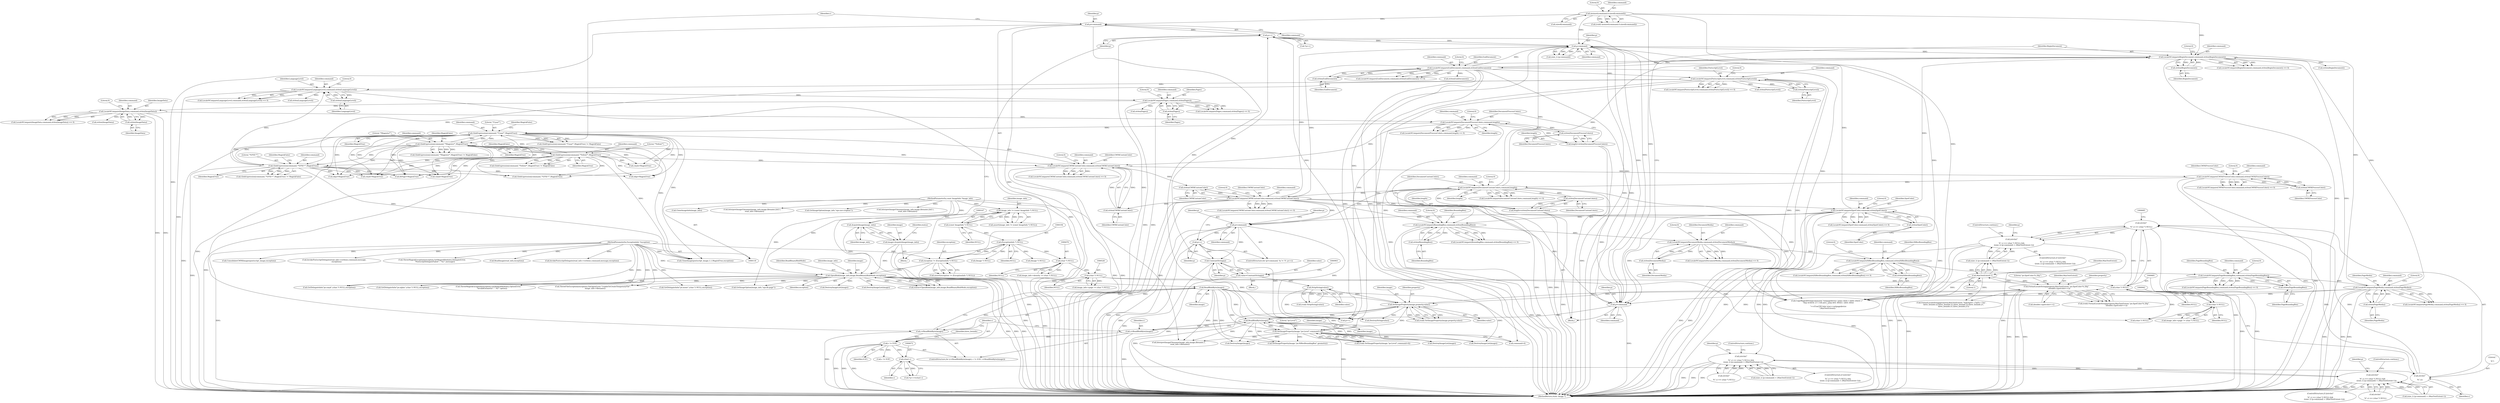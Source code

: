 digraph "0_ImageMagick6_7d11230060fa9c8f67e53c85224daf6648805c7b@API" {
"1000676" [label="(Call,strchr(\"\n\r%\",c) == (char *) NULL)"];
"1000677" [label="(Call,strchr(\"\n\r%\",c))"];
"1000671" [label="(Call,(char) c)"];
"1000659" [label="(Call,c != EOF)"];
"1000655" [label="(Call,c=ReadBlobByte(image))"];
"1000657" [label="(Call,ReadBlobByte(image))"];
"1000208" [label="(Call,OpenBlob(image_info,image,ReadBinaryBlobMode,exception))"];
"1000204" [label="(Call,AcquireImage(image_info))"];
"1000164" [label="(Call,image_info != (const ImageInfo *) NULL)"];
"1000119" [label="(MethodParameterIn,const ImageInfo *image_info)"];
"1000166" [label="(Call,(const ImageInfo *) NULL)"];
"1000202" [label="(Call,image=AcquireImage(image_info))"];
"1000191" [label="(Call,exception != (ExceptionInfo *) NULL)"];
"1000120" [label="(MethodParameterIn,ExceptionInfo *exception)"];
"1000193" [label="(Call,(ExceptionInfo *) NULL)"];
"1000662" [label="(Call,c=ReadBlobByte(image))"];
"1000664" [label="(Call,ReadBlobByte(image))"];
"1000738" [label="(Call,SetImageProperty(image,\"ps:Level\",command+4))"];
"1000729" [label="(Call,LocaleNCompare(PostscriptLevel,command,strlen(PostscriptLevel)))"];
"1000732" [label="(Call,strlen(PostscriptLevel))"];
"1000713" [label="(Call,LocaleNCompare(EndDocument,command,strlen(EndDocument)))"];
"1000716" [label="(Call,strlen(EndDocument))"];
"1000702" [label="(Call,LocaleNCompare(BeginDocument,command,strlen(BeginDocument)))"];
"1000705" [label="(Call,strlen(BeginDocument))"];
"1001001" [label="(Call,LocaleNCompare(PageMedia,command,strlen(PageMedia)))"];
"1001004" [label="(Call,strlen(PageMedia))"];
"1000989" [label="(Call,LocaleNCompare(PageBoundingBox,command,strlen(PageBoundingBox)))"];
"1000992" [label="(Call,strlen(PageBoundingBox))"];
"1000977" [label="(Call,LocaleNCompare(HiResBoundingBox,command,strlen(HiResBoundingBox)))"];
"1000980" [label="(Call,strlen(HiResBoundingBox))"];
"1000965" [label="(Call,LocaleNCompare(DocumentMedia,command,strlen(DocumentMedia)))"];
"1000968" [label="(Call,strlen(DocumentMedia))"];
"1000953" [label="(Call,LocaleNCompare(BoundingBox,command,strlen(BoundingBox)))"];
"1000956" [label="(Call,strlen(BoundingBox))"];
"1000850" [label="(Call,LocaleNCompare(CMYKCustomColor,command,strlen(CMYKCustomColor)))"];
"1000853" [label="(Call,strlen(CMYKCustomColor))"];
"1000816" [label="(Call,LocaleNCompare(CMYKCustomColor,command,strlen(CMYKCustomColor)))"];
"1000819" [label="(Call,strlen(CMYKCustomColor))"];
"1000806" [label="(Call,GlobExpression(command,\"*Yellow*\",MagickTrue))"];
"1000800" [label="(Call,GlobExpression(command,\"*Magenta*\",MagickTrue))"];
"1000793" [label="(Call,GlobExpression(command,\"*Cyan*\",MagickTrue))"];
"1000784" [label="(Call,LocaleNCompare(DocumentProcessColors,command,length))"];
"1000780" [label="(Call,strlen(DocumentProcessColors))"];
"1000772" [label="(Call,LocaleNCompare(ImageData,command,strlen(ImageData)))"];
"1000775" [label="(Call,strlen(ImageData))"];
"1000764" [label="(Call,LocaleNCompare(Pages,command,strlen(Pages)))"];
"1000767" [label="(Call,strlen(Pages))"];
"1000756" [label="(Call,LocaleNCompare(LanguageLevel,command,strlen(LanguageLevel)))"];
"1000759" [label="(Call,strlen(LanguageLevel))"];
"1000746" [label="(Call,GlobExpression(command,\"*EPSF-*\",MagickTrue))"];
"1000778" [label="(Call,length=strlen(DocumentProcessColors))"];
"1000843" [label="(Call,LocaleNCompare(DocumentCustomColors,command,length))"];
"1000838" [label="(Call,strlen(DocumentCustomColors))"];
"1000827" [label="(Call,LocaleNCompare(CMYKProcessColor,command,strlen(CMYKProcessColor)))"];
"1000830" [label="(Call,strlen(CMYKProcessColor))"];
"1000836" [label="(Call,length=strlen(DocumentCustomColors))"];
"1000857" [label="(Call,LocaleNCompare(SpotColor,command,strlen(SpotColor)))"];
"1000860" [label="(Call,strlen(SpotColor))"];
"1000686" [label="(Call,p-command)"];
"1000669" [label="(Call,p++)"];
"1000651" [label="(Call,p=command)"];
"1000604" [label="(Call,memset(command,0,sizeof(command)))"];
"1000697" [label="(Call,p=command)"];
"1000900" [label="(Call,ConstantString(p))"];
"1000885" [label="(Call,p++)"];
"1000878" [label="(Call,p=command)"];
"1000927" [label="(Call,SetImageProperty(image,property,value))"];
"1000869" [label="(Call,FormatLocaleString(property,MaxTextExtent,\"ps:SpotColor-%.20g\",\n          (double) (spotcolor++)))"];
"1000689" [label="(Call,MaxTextExtent-1)"];
"1000918" [label="(Call,StripString(value))"];
"1000898" [label="(Call,value=ConstantString(p))"];
"1000680" [label="(Call,(char *) NULL)"];
"1000941" [label="(Call,(char *) NULL)"];
"1000525" [label="(Call,(char *) NULL)"];
"1000475" [label="(Call,(char *) NULL)"];
"1000675" [label="(Call,(strchr(\"\n\r%\",c) == (char *) NULL) &&\n        ((size_t) (p-command) < (MaxTextExtent-1)))"];
"1001899" [label="(Call,(strchr(\"\n\r%\",c) == (char *) NULL) &&\n        ((size_t) (p-command) < (MaxTextExtent-1)))"];
"1002212" [label="(Call,(strchr(\"\n\r%\",c) == (char *) NULL) &&\n              ((size_t) (p-command) < (MaxTextExtent-1)))"];
"1000976" [label="(Call,LocaleNCompare(HiResBoundingBox,command,strlen(HiResBoundingBox)) == 0)"];
"1000692" [label="(ControlStructure,continue;)"];
"1000761" [label="(Literal,0)"];
"1000741" [label="(Call,command+4)"];
"1000662" [label="(Call,c=ReadBlobByte(image))"];
"1000992" [label="(Call,strlen(PageBoundingBox))"];
"1000994" [label="(Literal,0)"];
"1001929" [label="(Call,strlen(BeginDocument))"];
"1001185" [label="(Call,GetImageOption(image_info,\"eps:fit-page\"))"];
"1001956" [label="(Call,strlen(PostscriptLevel))"];
"1001004" [label="(Call,strlen(PageMedia))"];
"1000953" [label="(Call,LocaleNCompare(BoundingBox,command,strlen(BoundingBox)))"];
"1000191" [label="(Call,exception != (ExceptionInfo *) NULL)"];
"1000763" [label="(Call,LocaleNCompare(Pages,command,strlen(Pages)) == 0)"];
"1000688" [label="(Identifier,command)"];
"1000689" [label="(Call,MaxTextExtent-1)"];
"1000801" [label="(Identifier,command)"];
"1000850" [label="(Call,LocaleNCompare(CMYKCustomColor,command,strlen(CMYKCustomColor)))"];
"1000969" [label="(Identifier,DocumentMedia)"];
"1000815" [label="(Call,LocaleNCompare(CMYKCustomColor,command,strlen(CMYKCustomColor)) == 0)"];
"1000777" [label="(Literal,0)"];
"1000964" [label="(Call,LocaleNCompare(DocumentMedia,command,strlen(DocumentMedia)) == 0)"];
"1000811" [label="(Call,cmyk=MagickTrue)"];
"1001330" [label="(Call,DestroyImageList(image))"];
"1000757" [label="(Identifier,LanguageLevel)"];
"1000604" [label="(Call,memset(command,0,sizeof(command)))"];
"1000703" [label="(Identifier,BeginDocument)"];
"1000206" [label="(Call,status=OpenBlob(image_info,image,ReadBinaryBlobMode,exception))"];
"1000839" [label="(Identifier,DocumentCustomColors)"];
"1000870" [label="(Identifier,property)"];
"1001893" [label="(Call,p++)"];
"1002409" [label="(MethodReturn,static Image *)"];
"1000717" [label="(Identifier,EndDocument)"];
"1000775" [label="(Call,strlen(ImageData))"];
"1000956" [label="(Call,strlen(BoundingBox))"];
"1000977" [label="(Call,LocaleNCompare(HiResBoundingBox,command,strlen(HiResBoundingBox)))"];
"1001659" [label="(Call,InterpretImageFilename(image_info,image,filename,1,\n    read_info->filename))"];
"1000843" [label="(Call,LocaleNCompare(DocumentCustomColors,command,length))"];
"1000202" [label="(Call,image=AcquireImage(image_info))"];
"1000954" [label="(Identifier,BoundingBox)"];
"1000728" [label="(Call,LocaleNCompare(PostscriptLevel,command,strlen(PostscriptLevel)) == 0)"];
"1000990" [label="(Identifier,PageBoundingBox)"];
"1000955" [label="(Identifier,command)"];
"1000209" [label="(Identifier,image_info)"];
"1000764" [label="(Call,LocaleNCompare(Pages,command,strlen(Pages)))"];
"1000769" [label="(Literal,0)"];
"1000847" [label="(Literal,0)"];
"1000774" [label="(Identifier,command)"];
"1002291" [label="(Call,CloneImage(postscript_image,1,1,MagickTrue,exception))"];
"1001999" [label="(Call,strlen(ImageData))"];
"1000836" [label="(Call,length=strlen(DocumentCustomColors))"];
"1000716" [label="(Call,strlen(EndDocument))"];
"1000691" [label="(Literal,1)"];
"1001005" [label="(Identifier,PageMedia)"];
"1000192" [label="(Identifier,exception)"];
"1000800" [label="(Call,GlobExpression(command,\"*Magenta*\",MagickTrue))"];
"1000168" [label="(Identifier,NULL)"];
"1000712" [label="(Call,LocaleNCompare(EndDocument,command,strlen(EndDocument)) == 0)"];
"1000968" [label="(Call,strlen(DocumentMedia))"];
"1000686" [label="(Call,p-command)"];
"1000830" [label="(Call,strlen(CMYKProcessColor))"];
"1000957" [label="(Identifier,BoundingBox)"];
"1000708" [label="(Call,skip=MagickTrue)"];
"1001898" [label="(ControlStructure,if ((strchr(\"\n\r%\",c) == (char *) NULL) &&\n        ((size_t) (p-command) < (MaxTextExtent-1))))"];
"1000195" [label="(Identifier,NULL)"];
"1000965" [label="(Call,LocaleNCompare(DocumentMedia,command,strlen(DocumentMedia)))"];
"1000901" [label="(Identifier,p)"];
"1000883" [label="(Identifier,p)"];
"1000665" [label="(Identifier,image)"];
"1000704" [label="(Identifier,command)"];
"1000857" [label="(Call,LocaleNCompare(SpotColor,command,strlen(SpotColor)))"];
"1000952" [label="(Call,LocaleNCompare(BoundingBox,command,strlen(BoundingBox)) == 0)"];
"1000819" [label="(Call,strlen(CMYKCustomColor))"];
"1000797" [label="(Identifier,MagickFalse)"];
"1001420" [label="(Call,GetDelegateInfo(\"ps:alpha\",(char *) NULL,exception))"];
"1001098" [label="(Call,FormatLocaleString(geometry,MaxTextExtent,\"%gx%g%+.15g%+.15g\",\n        hires_bounds.x2-hires_bounds.x1,hires_bounds.y2-hires_bounds.y1,\n        hires_bounds.x1,hires_bounds.y1))"];
"1000820" [label="(Identifier,CMYKCustomColor)"];
"1000867" [label="(Call,(void) FormatLocaleString(property,MaxTextExtent,\"ps:SpotColor-%.20g\",\n          (double) (spotcolor++)))"];
"1000164" [label="(Call,image_info != (const ImageInfo *) NULL)"];
"1001001" [label="(Call,LocaleNCompare(PageMedia,command,strlen(PageMedia)))"];
"1000879" [label="(Identifier,p)"];
"1000792" [label="(Call,GlobExpression(command,\"*Cyan*\",MagickTrue) != MagickFalse)"];
"1001002" [label="(Identifier,PageMedia)"];
"1000989" [label="(Call,LocaleNCompare(PageBoundingBox,command,strlen(PageBoundingBox)))"];
"1000831" [label="(Identifier,CMYKProcessColor)"];
"1000607" [label="(Call,sizeof(command))"];
"1000918" [label="(Call,StripString(value))"];
"1000872" [label="(Literal,\"ps:SpotColor-%.20g\")"];
"1000833" [label="(Call,cmyk=MagickTrue)"];
"1000852" [label="(Identifier,command)"];
"1000832" [label="(Literal,0)"];
"1000858" [label="(Identifier,SpotColor)"];
"1002232" [label="(Identifier,p)"];
"1000925" [label="(Call,(void) SetImageProperty(image,property,value))"];
"1000809" [label="(Identifier,MagickTrue)"];
"1000880" [label="(Identifier,command)"];
"1000713" [label="(Call,LocaleNCompare(EndDocument,command,strlen(EndDocument)))"];
"1000822" [label="(Call,cmyk=MagickTrue)"];
"1000675" [label="(Call,(strchr(\"\n\r%\",c) == (char *) NULL) &&\n        ((size_t) (p-command) < (MaxTextExtent-1)))"];
"1002211" [label="(ControlStructure,if ((strchr(\"\n\r%\",c) == (char *) NULL) &&\n              ((size_t) (p-command) < (MaxTextExtent-1))))"];
"1000873" [label="(Call,(double) (spotcolor++))"];
"1000885" [label="(Call,p++)"];
"1000667" [label="(Call,*p++=(char) c)"];
"1000746" [label="(Call,GlobExpression(command,\"*EPSF-*\",MagickTrue))"];
"1000871" [label="(Identifier,MaxTextExtent)"];
"1000204" [label="(Call,AcquireImage(image_info))"];
"1000993" [label="(Identifier,PageBoundingBox)"];
"1000119" [label="(MethodParameterIn,const ImageInfo *image_info)"];
"1000860" [label="(Call,strlen(SpotColor))"];
"1001483" [label="(Call,CloneImageInfo(image_info))"];
"1000706" [label="(Identifier,BeginDocument)"];
"1000776" [label="(Identifier,ImageData)"];
"1001991" [label="(Call,strlen(Pages))"];
"1000978" [label="(Identifier,HiResBoundingBox)"];
"1000606" [label="(Literal,0)"];
"1000690" [label="(Identifier,MaxTextExtent)"];
"1000678" [label="(Literal,\"\n\r%\")"];
"1000165" [label="(Identifier,image_info)"];
"1000659" [label="(Call,c != EOF)"];
"1000808" [label="(Literal,\"*Yellow*\")"];
"1001079" [label="(Identifier,hires_bounds)"];
"1000794" [label="(Identifier,command)"];
"1000771" [label="(Call,LocaleNCompare(ImageData,command,strlen(ImageData)) == 0)"];
"1000766" [label="(Identifier,command)"];
"1000784" [label="(Call,LocaleNCompare(DocumentProcessColors,command,length))"];
"1000758" [label="(Identifier,command)"];
"1000853" [label="(Call,strlen(CMYKCustomColor))"];
"1001784" [label="(Call,ReadImage(read_info,exception))"];
"1000783" [label="(Call,LocaleNCompare(DocumentProcessColors,command,length) == 0)"];
"1000738" [label="(Call,SetImageProperty(image,\"ps:Level\",command+4))"];
"1000877" [label="(ControlStructure,for (p=command; *p != '\0'; p++))"];
"1000842" [label="(Call,LocaleNCompare(DocumentCustomColors,command,length) == 0)"];
"1000477" [label="(Identifier,NULL)"];
"1000767" [label="(Call,strlen(Pages))"];
"1000829" [label="(Identifier,command)"];
"1001900" [label="(Call,strchr(\"\n\r%\",c) == (char *) NULL)"];
"1000937" [label="(Call,image_info->page != (char *) NULL)"];
"1000658" [label="(Identifier,image)"];
"1002213" [label="(Call,strchr(\"\n\r%\",c) == (char *) NULL)"];
"1000212" [label="(Identifier,exception)"];
"1000653" [label="(Identifier,command)"];
"1000695" [label="(Identifier,p)"];
"1000475" [label="(Call,(char *) NULL)"];
"1000527" [label="(Identifier,NULL)"];
"1000663" [label="(Identifier,c)"];
"1000707" [label="(Literal,0)"];
"1000855" [label="(Literal,0)"];
"1000718" [label="(Literal,0)"];
"1000765" [label="(Identifier,Pages)"];
"1000655" [label="(Call,c=ReadBlobByte(image))"];
"1000927" [label="(Call,SetImageProperty(image,property,value))"];
"1000981" [label="(Identifier,HiResBoundingBox)"];
"1000745" [label="(Call,GlobExpression(command,\"*EPSF-*\",MagickTrue) != MagickFalse)"];
"1000121" [label="(Block,)"];
"1001228" [label="(Call,ThrowMagickException(exception,GetMagickModule(),OptionError,\n             \"InvalidGeometry\",\"`%s'\",option))"];
"1000810" [label="(Identifier,MagickFalse)"];
"1001983" [label="(Call,strlen(LanguageLevel))"];
"1000747" [label="(Identifier,command)"];
"1000779" [label="(Identifier,length)"];
"1000683" [label="(Call,(size_t) (p-command) < (MaxTextExtent-1))"];
"1000821" [label="(Literal,0)"];
"1000878" [label="(Call,p=command)"];
"1001650" [label="(Call,InvokePostscriptDelegate(read_info->verbose,command,message,exception))"];
"1001855" [label="(Call,ConsolidateCMYKImages(postscript_image,exception))"];
"1000869" [label="(Call,FormatLocaleString(property,MaxTextExtent,\"ps:SpotColor-%.20g\",\n          (double) (spotcolor++)))"];
"1000919" [label="(Identifier,value)"];
"1000120" [label="(MethodParameterIn,ExceptionInfo *exception)"];
"1000208" [label="(Call,OpenBlob(image_info,image,ReadBinaryBlobMode,exception))"];
"1000654" [label="(ControlStructure,for (c=ReadBlobByte(image); c != EOF; c=ReadBlobByte(image)))"];
"1000734" [label="(Literal,0)"];
"1000982" [label="(Literal,0)"];
"1001940" [label="(Call,strlen(EndDocument))"];
"1000859" [label="(Identifier,command)"];
"1000674" [label="(ControlStructure,if ((strchr(\"\n\r%\",c) == (char *) NULL) &&\n        ((size_t) (p-command) < (MaxTextExtent-1))))"];
"1001687" [label="(Call,InvokePostscriptDelegate(read_info->verbose,command,message,\n        exception))"];
"1001907" [label="(Call,(size_t) (p-command) < (MaxTextExtent-1))"];
"1001003" [label="(Identifier,command)"];
"1000802" [label="(Literal,\"*Magenta*\")"];
"1000755" [label="(Call,LocaleNCompare(LanguageLevel,command,strlen(LanguageLevel)) == 0)"];
"1000846" [label="(Identifier,length)"];
"1000602" [label="(Call,(void) memset(command,0,sizeof(command)))"];
"1000671" [label="(Call,(char) c)"];
"1000733" [label="(Identifier,PostscriptLevel)"];
"1000966" [label="(Identifier,DocumentMedia)"];
"1000928" [label="(Identifier,image)"];
"1000673" [label="(Identifier,c)"];
"1000748" [label="(Literal,\"*EPSF-*\")"];
"1000768" [label="(Identifier,Pages)"];
"1001899" [label="(Call,(strchr(\"\n\r%\",c) == (char *) NULL) &&\n        ((size_t) (p-command) < (MaxTextExtent-1)))"];
"1001919" [label="(Identifier,p)"];
"1000661" [label="(Identifier,EOF)"];
"1000207" [label="(Identifier,status)"];
"1001006" [label="(Literal,0)"];
"1000886" [label="(Identifier,p)"];
"1000828" [label="(Identifier,CMYKProcessColor)"];
"1000190" [label="(Call,assert(exception != (ExceptionInfo *) NULL))"];
"1000750" [label="(Identifier,MagickFalse)"];
"1000668" [label="(Call,*p++)"];
"1000670" [label="(Identifier,p)"];
"1000804" [label="(Identifier,MagickFalse)"];
"1000680" [label="(Call,(char *) NULL)"];
"1000759" [label="(Call,strlen(LanguageLevel))"];
"1000941" [label="(Call,(char *) NULL)"];
"1000702" [label="(Call,LocaleNCompare(BeginDocument,command,strlen(BeginDocument)))"];
"1001970" [label="(Call,GlobExpression(command,\"*EPSF-*\",MagickTrue))"];
"1000166" [label="(Call,(const ImageInfo *) NULL)"];
"1001338" [label="(Call,CopyMagickString(command,\"/setpagedevice {pop} bind 1 index where {\"\n    \"dup wcheck {3 1 roll put} {pop def} ifelse} {def} ifelse\n\"\n    \"<</UseCIEColor true>>setpagedevice\n\",MaxTextExtent))"];
"1000958" [label="(Literal,0)"];
"1000714" [label="(Identifier,EndDocument)"];
"1000863" [label="(Block,)"];
"1000701" [label="(Call,LocaleNCompare(BeginDocument,command,strlen(BeginDocument)) == 0)"];
"1000979" [label="(Identifier,command)"];
"1000749" [label="(Identifier,MagickTrue)"];
"1002229" [label="(ControlStructure,continue;)"];
"1000856" [label="(Call,LocaleNCompare(SpotColor,command,strlen(SpotColor)) == 0)"];
"1000193" [label="(Call,(ExceptionInfo *) NULL)"];
"1000988" [label="(Call,LocaleNCompare(PageBoundingBox,command,strlen(PageBoundingBox)) == 0)"];
"1000788" [label="(Literal,0)"];
"1000787" [label="(Identifier,length)"];
"1000916" [label="(Call,(void) StripString(value))"];
"1000220" [label="(Call,DestroyImageList(image))"];
"1000238" [label="(Call,ThrowFileException(exception,FileOpenError,\"UnableToCreateTemporaryFile\",\n        image_info->filename))"];
"1001754" [label="(Call,InterpretImageFilename(image_info,image,filename,(int) i,\n        read_info->filename))"];
"1000697" [label="(Call,p=command)"];
"1000838" [label="(Call,strlen(DocumentCustomColors))"];
"1000605" [label="(Identifier,command)"];
"1000818" [label="(Identifier,command)"];
"1001556" [label="(Call,GetImageOption(image_info,\"eps:use-cropbox\"))"];
"1001828" [label="(Call,ThrowMagickException(exception,GetMagickModule(),DelegateError,\n          \"PostscriptDelegateFailed\",\"`%s'\",message))"];
"1000793" [label="(Call,GlobExpression(command,\"*Cyan*\",MagickTrue))"];
"1000795" [label="(Literal,\"*Cyan*\")"];
"1000806" [label="(Call,GlobExpression(command,\"*Yellow*\",MagickTrue))"];
"1000525" [label="(Call,(char *) NULL)"];
"1002212" [label="(Call,(strchr(\"\n\r%\",c) == (char *) NULL) &&\n              ((size_t) (p-command) < (MaxTextExtent-1)))"];
"1001883" [label="(Call,c != EOF)"];
"1001398" [label="(Call,GetDelegateInfo(\"ps:mono\",(char *) NULL,exception))"];
"1001439" [label="(Call,DestroyImageList(image))"];
"1000862" [label="(Literal,0)"];
"1000250" [label="(Call,(Image *) NULL)"];
"1000698" [label="(Identifier,p)"];
"1000676" [label="(Call,strchr(\"\n\r%\",c) == (char *) NULL)"];
"1000210" [label="(Identifier,image)"];
"1000780" [label="(Call,strlen(DocumentProcessColors))"];
"1000845" [label="(Identifier,command)"];
"1000854" [label="(Identifier,CMYKCustomColor)"];
"1000471" [label="(Call,image_info->density != (char *) NULL)"];
"1000163" [label="(Call,assert(image_info != (const ImageInfo *) NULL))"];
"1000651" [label="(Call,p=command)"];
"1000805" [label="(Call,GlobExpression(command,\"*Yellow*\",MagickTrue) != MagickFalse)"];
"1000656" [label="(Identifier,c)"];
"1000223" [label="(Call,(Image *) NULL)"];
"1000803" [label="(Identifier,MagickTrue)"];
"1000778" [label="(Call,length=strlen(DocumentProcessColors))"];
"1000817" [label="(Identifier,CMYKCustomColor)"];
"1000732" [label="(Call,strlen(PostscriptLevel))"];
"1001932" [label="(Call,skip=MagickTrue)"];
"1000756" [label="(Call,LocaleNCompare(LanguageLevel,command,strlen(LanguageLevel)))"];
"1000967" [label="(Identifier,command)"];
"1000816" [label="(Call,LocaleNCompare(CMYKCustomColor,command,strlen(CMYKCustomColor)))"];
"1000669" [label="(Call,p++)"];
"1000898" [label="(Call,value=ConstantString(p))"];
"1001000" [label="(Call,LocaleNCompare(PageMedia,command,strlen(PageMedia)) == 0)"];
"1000796" [label="(Identifier,MagickTrue)"];
"1000900" [label="(Call,ConstantString(p))"];
"1000521" [label="(Call,image_info->page != (char *) NULL)"];
"1001720" [label="(Call,InterpretImageFilename(image_info,image,filename,(int) i,\n        read_info->filename))"];
"1000930" [label="(Identifier,value)"];
"1000682" [label="(Identifier,NULL)"];
"1000664" [label="(Call,ReadBlobByte(image))"];
"1001241" [label="(Call,DestroyImage(image))"];
"1000827" [label="(Call,LocaleNCompare(CMYKProcessColor,command,strlen(CMYKProcessColor)))"];
"1000837" [label="(Identifier,length)"];
"1000929" [label="(Identifier,property)"];
"1000205" [label="(Identifier,image_info)"];
"1000980" [label="(Call,strlen(HiResBoundingBox))"];
"1000666" [label="(Block,)"];
"1000851" [label="(Identifier,CMYKCustomColor)"];
"1000772" [label="(Call,LocaleNCompare(ImageData,command,strlen(ImageData)))"];
"1001295" [label="(Call,fitPage=MagickTrue)"];
"1000740" [label="(Literal,\"ps:Level\")"];
"1000786" [label="(Identifier,command)"];
"1000652" [label="(Identifier,p)"];
"1000739" [label="(Identifier,image)"];
"1000687" [label="(Identifier,p)"];
"1000203" [label="(Identifier,image)"];
"1000736" [label="(Call,(void) SetImageProperty(image,\"ps:Level\",command+4))"];
"1000660" [label="(Identifier,c)"];
"1000799" [label="(Call,GlobExpression(command,\"*Magenta*\",MagickTrue) != MagickFalse)"];
"1000785" [label="(Identifier,DocumentProcessColors)"];
"1000773" [label="(Identifier,ImageData)"];
"1001916" [label="(ControlStructure,continue;)"];
"1000826" [label="(Call,LocaleNCompare(CMYKProcessColor,command,strlen(CMYKProcessColor)) == 0)"];
"1001191" [label="(Call,(char *) NULL)"];
"1000211" [label="(Identifier,ReadBinaryBlobMode)"];
"1002220" [label="(Call,(size_t) (p-command) < (MaxTextExtent-1))"];
"1000760" [label="(Identifier,LanguageLevel)"];
"1000705" [label="(Call,strlen(BeginDocument))"];
"1000247" [label="(Call,DestroyImageList(image))"];
"1001411" [label="(Call,GetDelegateInfo(\"ps:cmyk\",(char *) NULL,exception))"];
"1000679" [label="(Identifier,c)"];
"1000677" [label="(Call,strchr(\"\n\r%\",c))"];
"1000729" [label="(Call,LocaleNCompare(PostscriptLevel,command,strlen(PostscriptLevel)))"];
"1000731" [label="(Identifier,command)"];
"1000970" [label="(Literal,0)"];
"1000943" [label="(Identifier,NULL)"];
"1000991" [label="(Identifier,command)"];
"1000844" [label="(Identifier,DocumentCustomColors)"];
"1000657" [label="(Call,ReadBlobByte(image))"];
"1000861" [label="(Identifier,SpotColor)"];
"1000730" [label="(Identifier,PostscriptLevel)"];
"1000933" [label="(Call,DestroyString(value))"];
"1000781" [label="(Identifier,DocumentProcessColors)"];
"1000684" [label="(Call,(size_t) (p-command))"];
"1000715" [label="(Identifier,command)"];
"1000699" [label="(Identifier,command)"];
"1000899" [label="(Identifier,value)"];
"1001124" [label="(Call,SetImageProperty(image,\"ps:HiResBoundingBox\",geometry))"];
"1000849" [label="(Call,LocaleNCompare(CMYKCustomColor,command,strlen(CMYKCustomColor)) == 0)"];
"1000807" [label="(Identifier,command)"];
"1000676" -> "1000675"  [label="AST: "];
"1000676" -> "1000680"  [label="CFG: "];
"1000677" -> "1000676"  [label="AST: "];
"1000680" -> "1000676"  [label="AST: "];
"1000685" -> "1000676"  [label="CFG: "];
"1000675" -> "1000676"  [label="CFG: "];
"1000676" -> "1002409"  [label="DDG: "];
"1000676" -> "1000675"  [label="DDG: "];
"1000676" -> "1000675"  [label="DDG: "];
"1000677" -> "1000676"  [label="DDG: "];
"1000677" -> "1000676"  [label="DDG: "];
"1000680" -> "1000676"  [label="DDG: "];
"1000677" -> "1000679"  [label="CFG: "];
"1000678" -> "1000677"  [label="AST: "];
"1000679" -> "1000677"  [label="AST: "];
"1000681" -> "1000677"  [label="CFG: "];
"1000677" -> "1002409"  [label="DDG: "];
"1000671" -> "1000677"  [label="DDG: "];
"1000671" -> "1000667"  [label="AST: "];
"1000671" -> "1000673"  [label="CFG: "];
"1000672" -> "1000671"  [label="AST: "];
"1000673" -> "1000671"  [label="AST: "];
"1000667" -> "1000671"  [label="CFG: "];
"1000671" -> "1000667"  [label="DDG: "];
"1000659" -> "1000671"  [label="DDG: "];
"1000659" -> "1000654"  [label="AST: "];
"1000659" -> "1000661"  [label="CFG: "];
"1000660" -> "1000659"  [label="AST: "];
"1000661" -> "1000659"  [label="AST: "];
"1000670" -> "1000659"  [label="CFG: "];
"1001079" -> "1000659"  [label="CFG: "];
"1000659" -> "1002409"  [label="DDG: "];
"1000659" -> "1002409"  [label="DDG: "];
"1000659" -> "1002409"  [label="DDG: "];
"1000655" -> "1000659"  [label="DDG: "];
"1000662" -> "1000659"  [label="DDG: "];
"1000659" -> "1001883"  [label="DDG: "];
"1000655" -> "1000654"  [label="AST: "];
"1000655" -> "1000657"  [label="CFG: "];
"1000656" -> "1000655"  [label="AST: "];
"1000657" -> "1000655"  [label="AST: "];
"1000660" -> "1000655"  [label="CFG: "];
"1000655" -> "1002409"  [label="DDG: "];
"1000657" -> "1000655"  [label="DDG: "];
"1000657" -> "1000658"  [label="CFG: "];
"1000658" -> "1000657"  [label="AST: "];
"1000208" -> "1000657"  [label="DDG: "];
"1000657" -> "1000664"  [label="DDG: "];
"1000657" -> "1000738"  [label="DDG: "];
"1000657" -> "1000927"  [label="DDG: "];
"1000657" -> "1001124"  [label="DDG: "];
"1000657" -> "1001241"  [label="DDG: "];
"1000657" -> "1001330"  [label="DDG: "];
"1000657" -> "1001439"  [label="DDG: "];
"1000657" -> "1001659"  [label="DDG: "];
"1000208" -> "1000206"  [label="AST: "];
"1000208" -> "1000212"  [label="CFG: "];
"1000209" -> "1000208"  [label="AST: "];
"1000210" -> "1000208"  [label="AST: "];
"1000211" -> "1000208"  [label="AST: "];
"1000212" -> "1000208"  [label="AST: "];
"1000206" -> "1000208"  [label="CFG: "];
"1000208" -> "1002409"  [label="DDG: "];
"1000208" -> "1002409"  [label="DDG: "];
"1000208" -> "1002409"  [label="DDG: "];
"1000208" -> "1000206"  [label="DDG: "];
"1000208" -> "1000206"  [label="DDG: "];
"1000208" -> "1000206"  [label="DDG: "];
"1000208" -> "1000206"  [label="DDG: "];
"1000204" -> "1000208"  [label="DDG: "];
"1000119" -> "1000208"  [label="DDG: "];
"1000202" -> "1000208"  [label="DDG: "];
"1000191" -> "1000208"  [label="DDG: "];
"1000120" -> "1000208"  [label="DDG: "];
"1000208" -> "1000220"  [label="DDG: "];
"1000208" -> "1000238"  [label="DDG: "];
"1000208" -> "1000247"  [label="DDG: "];
"1000208" -> "1001185"  [label="DDG: "];
"1000208" -> "1001228"  [label="DDG: "];
"1000208" -> "1001398"  [label="DDG: "];
"1000208" -> "1001411"  [label="DDG: "];
"1000208" -> "1001420"  [label="DDG: "];
"1000204" -> "1000202"  [label="AST: "];
"1000204" -> "1000205"  [label="CFG: "];
"1000205" -> "1000204"  [label="AST: "];
"1000202" -> "1000204"  [label="CFG: "];
"1000204" -> "1000202"  [label="DDG: "];
"1000164" -> "1000204"  [label="DDG: "];
"1000119" -> "1000204"  [label="DDG: "];
"1000164" -> "1000163"  [label="AST: "];
"1000164" -> "1000166"  [label="CFG: "];
"1000165" -> "1000164"  [label="AST: "];
"1000166" -> "1000164"  [label="AST: "];
"1000163" -> "1000164"  [label="CFG: "];
"1000164" -> "1002409"  [label="DDG: "];
"1000164" -> "1000163"  [label="DDG: "];
"1000164" -> "1000163"  [label="DDG: "];
"1000119" -> "1000164"  [label="DDG: "];
"1000166" -> "1000164"  [label="DDG: "];
"1000119" -> "1000118"  [label="AST: "];
"1000119" -> "1002409"  [label="DDG: "];
"1000119" -> "1001185"  [label="DDG: "];
"1000119" -> "1001483"  [label="DDG: "];
"1000119" -> "1001556"  [label="DDG: "];
"1000119" -> "1001659"  [label="DDG: "];
"1000119" -> "1001720"  [label="DDG: "];
"1000119" -> "1001754"  [label="DDG: "];
"1000166" -> "1000168"  [label="CFG: "];
"1000167" -> "1000166"  [label="AST: "];
"1000168" -> "1000166"  [label="AST: "];
"1000166" -> "1000193"  [label="DDG: "];
"1000202" -> "1000121"  [label="AST: "];
"1000203" -> "1000202"  [label="AST: "];
"1000207" -> "1000202"  [label="CFG: "];
"1000202" -> "1002409"  [label="DDG: "];
"1000191" -> "1000190"  [label="AST: "];
"1000191" -> "1000193"  [label="CFG: "];
"1000192" -> "1000191"  [label="AST: "];
"1000193" -> "1000191"  [label="AST: "];
"1000190" -> "1000191"  [label="CFG: "];
"1000191" -> "1002409"  [label="DDG: "];
"1000191" -> "1000190"  [label="DDG: "];
"1000191" -> "1000190"  [label="DDG: "];
"1000120" -> "1000191"  [label="DDG: "];
"1000193" -> "1000191"  [label="DDG: "];
"1000120" -> "1000118"  [label="AST: "];
"1000120" -> "1002409"  [label="DDG: "];
"1000120" -> "1000238"  [label="DDG: "];
"1000120" -> "1001228"  [label="DDG: "];
"1000120" -> "1001398"  [label="DDG: "];
"1000120" -> "1001411"  [label="DDG: "];
"1000120" -> "1001420"  [label="DDG: "];
"1000120" -> "1001650"  [label="DDG: "];
"1000120" -> "1001687"  [label="DDG: "];
"1000120" -> "1001784"  [label="DDG: "];
"1000120" -> "1001828"  [label="DDG: "];
"1000120" -> "1001855"  [label="DDG: "];
"1000120" -> "1002291"  [label="DDG: "];
"1000193" -> "1000195"  [label="CFG: "];
"1000194" -> "1000193"  [label="AST: "];
"1000195" -> "1000193"  [label="AST: "];
"1000193" -> "1000223"  [label="DDG: "];
"1000193" -> "1000250"  [label="DDG: "];
"1000193" -> "1000475"  [label="DDG: "];
"1000662" -> "1000654"  [label="AST: "];
"1000662" -> "1000664"  [label="CFG: "];
"1000663" -> "1000662"  [label="AST: "];
"1000664" -> "1000662"  [label="AST: "];
"1000660" -> "1000662"  [label="CFG: "];
"1000662" -> "1002409"  [label="DDG: "];
"1000664" -> "1000662"  [label="DDG: "];
"1000664" -> "1000665"  [label="CFG: "];
"1000665" -> "1000664"  [label="AST: "];
"1000738" -> "1000664"  [label="DDG: "];
"1000927" -> "1000664"  [label="DDG: "];
"1000664" -> "1000738"  [label="DDG: "];
"1000664" -> "1000927"  [label="DDG: "];
"1000664" -> "1001124"  [label="DDG: "];
"1000664" -> "1001241"  [label="DDG: "];
"1000664" -> "1001330"  [label="DDG: "];
"1000664" -> "1001439"  [label="DDG: "];
"1000664" -> "1001659"  [label="DDG: "];
"1000738" -> "1000736"  [label="AST: "];
"1000738" -> "1000741"  [label="CFG: "];
"1000739" -> "1000738"  [label="AST: "];
"1000740" -> "1000738"  [label="AST: "];
"1000741" -> "1000738"  [label="AST: "];
"1000736" -> "1000738"  [label="CFG: "];
"1000738" -> "1002409"  [label="DDG: "];
"1000738" -> "1000736"  [label="DDG: "];
"1000738" -> "1000736"  [label="DDG: "];
"1000738" -> "1000736"  [label="DDG: "];
"1000729" -> "1000738"  [label="DDG: "];
"1000738" -> "1000927"  [label="DDG: "];
"1000738" -> "1001124"  [label="DDG: "];
"1000738" -> "1001241"  [label="DDG: "];
"1000738" -> "1001330"  [label="DDG: "];
"1000738" -> "1001439"  [label="DDG: "];
"1000738" -> "1001659"  [label="DDG: "];
"1000729" -> "1000728"  [label="AST: "];
"1000729" -> "1000732"  [label="CFG: "];
"1000730" -> "1000729"  [label="AST: "];
"1000731" -> "1000729"  [label="AST: "];
"1000732" -> "1000729"  [label="AST: "];
"1000734" -> "1000729"  [label="CFG: "];
"1000729" -> "1002409"  [label="DDG: "];
"1000729" -> "1002409"  [label="DDG: "];
"1000729" -> "1000728"  [label="DDG: "];
"1000729" -> "1000728"  [label="DDG: "];
"1000729" -> "1000728"  [label="DDG: "];
"1000732" -> "1000729"  [label="DDG: "];
"1000713" -> "1000729"  [label="DDG: "];
"1000729" -> "1000732"  [label="DDG: "];
"1000729" -> "1000741"  [label="DDG: "];
"1000729" -> "1000746"  [label="DDG: "];
"1000729" -> "1000756"  [label="DDG: "];
"1000729" -> "1001956"  [label="DDG: "];
"1000732" -> "1000733"  [label="CFG: "];
"1000733" -> "1000732"  [label="AST: "];
"1000713" -> "1000712"  [label="AST: "];
"1000713" -> "1000716"  [label="CFG: "];
"1000714" -> "1000713"  [label="AST: "];
"1000715" -> "1000713"  [label="AST: "];
"1000716" -> "1000713"  [label="AST: "];
"1000718" -> "1000713"  [label="CFG: "];
"1000713" -> "1002409"  [label="DDG: "];
"1000713" -> "1002409"  [label="DDG: "];
"1000713" -> "1002409"  [label="DDG: "];
"1000713" -> "1000686"  [label="DDG: "];
"1000713" -> "1000697"  [label="DDG: "];
"1000713" -> "1000702"  [label="DDG: "];
"1000713" -> "1000712"  [label="DDG: "];
"1000713" -> "1000712"  [label="DDG: "];
"1000713" -> "1000712"  [label="DDG: "];
"1000716" -> "1000713"  [label="DDG: "];
"1000702" -> "1000713"  [label="DDG: "];
"1000713" -> "1000716"  [label="DDG: "];
"1000713" -> "1001338"  [label="DDG: "];
"1000713" -> "1001940"  [label="DDG: "];
"1000716" -> "1000717"  [label="CFG: "];
"1000717" -> "1000716"  [label="AST: "];
"1000702" -> "1000701"  [label="AST: "];
"1000702" -> "1000705"  [label="CFG: "];
"1000703" -> "1000702"  [label="AST: "];
"1000704" -> "1000702"  [label="AST: "];
"1000705" -> "1000702"  [label="AST: "];
"1000707" -> "1000702"  [label="CFG: "];
"1000702" -> "1002409"  [label="DDG: "];
"1000702" -> "1002409"  [label="DDG: "];
"1000702" -> "1000701"  [label="DDG: "];
"1000702" -> "1000701"  [label="DDG: "];
"1000702" -> "1000701"  [label="DDG: "];
"1000705" -> "1000702"  [label="DDG: "];
"1001001" -> "1000702"  [label="DDG: "];
"1000850" -> "1000702"  [label="DDG: "];
"1000857" -> "1000702"  [label="DDG: "];
"1000686" -> "1000702"  [label="DDG: "];
"1000843" -> "1000702"  [label="DDG: "];
"1000604" -> "1000702"  [label="DDG: "];
"1000702" -> "1000705"  [label="DDG: "];
"1000702" -> "1001929"  [label="DDG: "];
"1000705" -> "1000706"  [label="CFG: "];
"1000706" -> "1000705"  [label="AST: "];
"1001001" -> "1001000"  [label="AST: "];
"1001001" -> "1001004"  [label="CFG: "];
"1001002" -> "1001001"  [label="AST: "];
"1001003" -> "1001001"  [label="AST: "];
"1001004" -> "1001001"  [label="AST: "];
"1001006" -> "1001001"  [label="CFG: "];
"1001001" -> "1002409"  [label="DDG: "];
"1001001" -> "1002409"  [label="DDG: "];
"1001001" -> "1002409"  [label="DDG: "];
"1001001" -> "1000686"  [label="DDG: "];
"1001001" -> "1000697"  [label="DDG: "];
"1001001" -> "1001000"  [label="DDG: "];
"1001001" -> "1001000"  [label="DDG: "];
"1001001" -> "1001000"  [label="DDG: "];
"1001004" -> "1001001"  [label="DDG: "];
"1000989" -> "1001001"  [label="DDG: "];
"1001001" -> "1001004"  [label="DDG: "];
"1001001" -> "1001338"  [label="DDG: "];
"1001004" -> "1001005"  [label="CFG: "];
"1001005" -> "1001004"  [label="AST: "];
"1000989" -> "1000988"  [label="AST: "];
"1000989" -> "1000992"  [label="CFG: "];
"1000990" -> "1000989"  [label="AST: "];
"1000991" -> "1000989"  [label="AST: "];
"1000992" -> "1000989"  [label="AST: "];
"1000994" -> "1000989"  [label="CFG: "];
"1000989" -> "1002409"  [label="DDG: "];
"1000989" -> "1002409"  [label="DDG: "];
"1000989" -> "1000988"  [label="DDG: "];
"1000989" -> "1000988"  [label="DDG: "];
"1000989" -> "1000988"  [label="DDG: "];
"1000992" -> "1000989"  [label="DDG: "];
"1000977" -> "1000989"  [label="DDG: "];
"1000989" -> "1000992"  [label="DDG: "];
"1000992" -> "1000993"  [label="CFG: "];
"1000993" -> "1000992"  [label="AST: "];
"1000977" -> "1000976"  [label="AST: "];
"1000977" -> "1000980"  [label="CFG: "];
"1000978" -> "1000977"  [label="AST: "];
"1000979" -> "1000977"  [label="AST: "];
"1000980" -> "1000977"  [label="AST: "];
"1000982" -> "1000977"  [label="CFG: "];
"1000977" -> "1002409"  [label="DDG: "];
"1000977" -> "1002409"  [label="DDG: "];
"1000977" -> "1000976"  [label="DDG: "];
"1000977" -> "1000976"  [label="DDG: "];
"1000977" -> "1000976"  [label="DDG: "];
"1000980" -> "1000977"  [label="DDG: "];
"1000965" -> "1000977"  [label="DDG: "];
"1000977" -> "1000980"  [label="DDG: "];
"1000980" -> "1000981"  [label="CFG: "];
"1000981" -> "1000980"  [label="AST: "];
"1000965" -> "1000964"  [label="AST: "];
"1000965" -> "1000968"  [label="CFG: "];
"1000966" -> "1000965"  [label="AST: "];
"1000967" -> "1000965"  [label="AST: "];
"1000968" -> "1000965"  [label="AST: "];
"1000970" -> "1000965"  [label="CFG: "];
"1000965" -> "1002409"  [label="DDG: "];
"1000965" -> "1002409"  [label="DDG: "];
"1000965" -> "1000964"  [label="DDG: "];
"1000965" -> "1000964"  [label="DDG: "];
"1000965" -> "1000964"  [label="DDG: "];
"1000968" -> "1000965"  [label="DDG: "];
"1000953" -> "1000965"  [label="DDG: "];
"1000965" -> "1000968"  [label="DDG: "];
"1000968" -> "1000969"  [label="CFG: "];
"1000969" -> "1000968"  [label="AST: "];
"1000953" -> "1000952"  [label="AST: "];
"1000953" -> "1000956"  [label="CFG: "];
"1000954" -> "1000953"  [label="AST: "];
"1000955" -> "1000953"  [label="AST: "];
"1000956" -> "1000953"  [label="AST: "];
"1000958" -> "1000953"  [label="CFG: "];
"1000953" -> "1002409"  [label="DDG: "];
"1000953" -> "1002409"  [label="DDG: "];
"1000953" -> "1000952"  [label="DDG: "];
"1000953" -> "1000952"  [label="DDG: "];
"1000953" -> "1000952"  [label="DDG: "];
"1000956" -> "1000953"  [label="DDG: "];
"1000850" -> "1000953"  [label="DDG: "];
"1000857" -> "1000953"  [label="DDG: "];
"1000843" -> "1000953"  [label="DDG: "];
"1000953" -> "1000956"  [label="DDG: "];
"1000956" -> "1000957"  [label="CFG: "];
"1000957" -> "1000956"  [label="AST: "];
"1000850" -> "1000849"  [label="AST: "];
"1000850" -> "1000853"  [label="CFG: "];
"1000851" -> "1000850"  [label="AST: "];
"1000852" -> "1000850"  [label="AST: "];
"1000853" -> "1000850"  [label="AST: "];
"1000855" -> "1000850"  [label="CFG: "];
"1000850" -> "1002409"  [label="DDG: "];
"1000850" -> "1002409"  [label="DDG: "];
"1000850" -> "1002409"  [label="DDG: "];
"1000850" -> "1000686"  [label="DDG: "];
"1000850" -> "1000697"  [label="DDG: "];
"1000850" -> "1000819"  [label="DDG: "];
"1000850" -> "1000849"  [label="DDG: "];
"1000850" -> "1000849"  [label="DDG: "];
"1000850" -> "1000849"  [label="DDG: "];
"1000853" -> "1000850"  [label="DDG: "];
"1000843" -> "1000850"  [label="DDG: "];
"1000850" -> "1000857"  [label="DDG: "];
"1000850" -> "1000878"  [label="DDG: "];
"1000850" -> "1001338"  [label="DDG: "];
"1000853" -> "1000854"  [label="CFG: "];
"1000854" -> "1000853"  [label="AST: "];
"1000816" -> "1000853"  [label="DDG: "];
"1000816" -> "1000815"  [label="AST: "];
"1000816" -> "1000819"  [label="CFG: "];
"1000817" -> "1000816"  [label="AST: "];
"1000818" -> "1000816"  [label="AST: "];
"1000819" -> "1000816"  [label="AST: "];
"1000821" -> "1000816"  [label="CFG: "];
"1000816" -> "1002409"  [label="DDG: "];
"1000816" -> "1002409"  [label="DDG: "];
"1000816" -> "1000815"  [label="DDG: "];
"1000816" -> "1000815"  [label="DDG: "];
"1000816" -> "1000815"  [label="DDG: "];
"1000819" -> "1000816"  [label="DDG: "];
"1000806" -> "1000816"  [label="DDG: "];
"1000784" -> "1000816"  [label="DDG: "];
"1000793" -> "1000816"  [label="DDG: "];
"1000800" -> "1000816"  [label="DDG: "];
"1000816" -> "1000819"  [label="DDG: "];
"1000816" -> "1000827"  [label="DDG: "];
"1000819" -> "1000820"  [label="CFG: "];
"1000820" -> "1000819"  [label="AST: "];
"1000806" -> "1000805"  [label="AST: "];
"1000806" -> "1000809"  [label="CFG: "];
"1000807" -> "1000806"  [label="AST: "];
"1000808" -> "1000806"  [label="AST: "];
"1000809" -> "1000806"  [label="AST: "];
"1000810" -> "1000806"  [label="CFG: "];
"1000806" -> "1002409"  [label="DDG: "];
"1000806" -> "1000708"  [label="DDG: "];
"1000806" -> "1000746"  [label="DDG: "];
"1000806" -> "1000793"  [label="DDG: "];
"1000806" -> "1000805"  [label="DDG: "];
"1000806" -> "1000805"  [label="DDG: "];
"1000806" -> "1000805"  [label="DDG: "];
"1000800" -> "1000806"  [label="DDG: "];
"1000800" -> "1000806"  [label="DDG: "];
"1000806" -> "1000811"  [label="DDG: "];
"1000806" -> "1000822"  [label="DDG: "];
"1000806" -> "1000833"  [label="DDG: "];
"1000806" -> "1001295"  [label="DDG: "];
"1000806" -> "1001932"  [label="DDG: "];
"1000806" -> "1001970"  [label="DDG: "];
"1000806" -> "1002291"  [label="DDG: "];
"1000800" -> "1000799"  [label="AST: "];
"1000800" -> "1000803"  [label="CFG: "];
"1000801" -> "1000800"  [label="AST: "];
"1000802" -> "1000800"  [label="AST: "];
"1000803" -> "1000800"  [label="AST: "];
"1000804" -> "1000800"  [label="CFG: "];
"1000800" -> "1002409"  [label="DDG: "];
"1000800" -> "1000708"  [label="DDG: "];
"1000800" -> "1000746"  [label="DDG: "];
"1000800" -> "1000793"  [label="DDG: "];
"1000800" -> "1000799"  [label="DDG: "];
"1000800" -> "1000799"  [label="DDG: "];
"1000800" -> "1000799"  [label="DDG: "];
"1000793" -> "1000800"  [label="DDG: "];
"1000793" -> "1000800"  [label="DDG: "];
"1000800" -> "1000811"  [label="DDG: "];
"1000800" -> "1000822"  [label="DDG: "];
"1000800" -> "1000833"  [label="DDG: "];
"1000800" -> "1001295"  [label="DDG: "];
"1000800" -> "1001932"  [label="DDG: "];
"1000800" -> "1001970"  [label="DDG: "];
"1000800" -> "1002291"  [label="DDG: "];
"1000793" -> "1000792"  [label="AST: "];
"1000793" -> "1000796"  [label="CFG: "];
"1000794" -> "1000793"  [label="AST: "];
"1000795" -> "1000793"  [label="AST: "];
"1000796" -> "1000793"  [label="AST: "];
"1000797" -> "1000793"  [label="CFG: "];
"1000793" -> "1002409"  [label="DDG: "];
"1000793" -> "1000708"  [label="DDG: "];
"1000793" -> "1000746"  [label="DDG: "];
"1000793" -> "1000792"  [label="DDG: "];
"1000793" -> "1000792"  [label="DDG: "];
"1000793" -> "1000792"  [label="DDG: "];
"1000784" -> "1000793"  [label="DDG: "];
"1000746" -> "1000793"  [label="DDG: "];
"1000793" -> "1000811"  [label="DDG: "];
"1000793" -> "1000822"  [label="DDG: "];
"1000793" -> "1000833"  [label="DDG: "];
"1000793" -> "1001295"  [label="DDG: "];
"1000793" -> "1001932"  [label="DDG: "];
"1000793" -> "1001970"  [label="DDG: "];
"1000793" -> "1002291"  [label="DDG: "];
"1000784" -> "1000783"  [label="AST: "];
"1000784" -> "1000787"  [label="CFG: "];
"1000785" -> "1000784"  [label="AST: "];
"1000786" -> "1000784"  [label="AST: "];
"1000787" -> "1000784"  [label="AST: "];
"1000788" -> "1000784"  [label="CFG: "];
"1000784" -> "1002409"  [label="DDG: "];
"1000784" -> "1000780"  [label="DDG: "];
"1000784" -> "1000783"  [label="DDG: "];
"1000784" -> "1000783"  [label="DDG: "];
"1000784" -> "1000783"  [label="DDG: "];
"1000780" -> "1000784"  [label="DDG: "];
"1000772" -> "1000784"  [label="DDG: "];
"1000778" -> "1000784"  [label="DDG: "];
"1000780" -> "1000778"  [label="AST: "];
"1000780" -> "1000781"  [label="CFG: "];
"1000781" -> "1000780"  [label="AST: "];
"1000778" -> "1000780"  [label="CFG: "];
"1000780" -> "1000778"  [label="DDG: "];
"1000772" -> "1000771"  [label="AST: "];
"1000772" -> "1000775"  [label="CFG: "];
"1000773" -> "1000772"  [label="AST: "];
"1000774" -> "1000772"  [label="AST: "];
"1000775" -> "1000772"  [label="AST: "];
"1000777" -> "1000772"  [label="CFG: "];
"1000772" -> "1002409"  [label="DDG: "];
"1000772" -> "1002409"  [label="DDG: "];
"1000772" -> "1000771"  [label="DDG: "];
"1000772" -> "1000771"  [label="DDG: "];
"1000772" -> "1000771"  [label="DDG: "];
"1000775" -> "1000772"  [label="DDG: "];
"1000764" -> "1000772"  [label="DDG: "];
"1000772" -> "1000775"  [label="DDG: "];
"1000772" -> "1001999"  [label="DDG: "];
"1000775" -> "1000776"  [label="CFG: "];
"1000776" -> "1000775"  [label="AST: "];
"1000764" -> "1000763"  [label="AST: "];
"1000764" -> "1000767"  [label="CFG: "];
"1000765" -> "1000764"  [label="AST: "];
"1000766" -> "1000764"  [label="AST: "];
"1000767" -> "1000764"  [label="AST: "];
"1000769" -> "1000764"  [label="CFG: "];
"1000764" -> "1002409"  [label="DDG: "];
"1000764" -> "1002409"  [label="DDG: "];
"1000764" -> "1000763"  [label="DDG: "];
"1000764" -> "1000763"  [label="DDG: "];
"1000764" -> "1000763"  [label="DDG: "];
"1000767" -> "1000764"  [label="DDG: "];
"1000756" -> "1000764"  [label="DDG: "];
"1000764" -> "1000767"  [label="DDG: "];
"1000764" -> "1001991"  [label="DDG: "];
"1000767" -> "1000768"  [label="CFG: "];
"1000768" -> "1000767"  [label="AST: "];
"1000756" -> "1000755"  [label="AST: "];
"1000756" -> "1000759"  [label="CFG: "];
"1000757" -> "1000756"  [label="AST: "];
"1000758" -> "1000756"  [label="AST: "];
"1000759" -> "1000756"  [label="AST: "];
"1000761" -> "1000756"  [label="CFG: "];
"1000756" -> "1002409"  [label="DDG: "];
"1000756" -> "1002409"  [label="DDG: "];
"1000756" -> "1000755"  [label="DDG: "];
"1000756" -> "1000755"  [label="DDG: "];
"1000756" -> "1000755"  [label="DDG: "];
"1000759" -> "1000756"  [label="DDG: "];
"1000746" -> "1000756"  [label="DDG: "];
"1000756" -> "1000759"  [label="DDG: "];
"1000756" -> "1001983"  [label="DDG: "];
"1000759" -> "1000760"  [label="CFG: "];
"1000760" -> "1000759"  [label="AST: "];
"1000746" -> "1000745"  [label="AST: "];
"1000746" -> "1000749"  [label="CFG: "];
"1000747" -> "1000746"  [label="AST: "];
"1000748" -> "1000746"  [label="AST: "];
"1000749" -> "1000746"  [label="AST: "];
"1000750" -> "1000746"  [label="CFG: "];
"1000746" -> "1002409"  [label="DDG: "];
"1000746" -> "1000708"  [label="DDG: "];
"1000746" -> "1000745"  [label="DDG: "];
"1000746" -> "1000745"  [label="DDG: "];
"1000746" -> "1000745"  [label="DDG: "];
"1000746" -> "1000822"  [label="DDG: "];
"1000746" -> "1000833"  [label="DDG: "];
"1000746" -> "1001295"  [label="DDG: "];
"1000746" -> "1001932"  [label="DDG: "];
"1000746" -> "1001970"  [label="DDG: "];
"1000746" -> "1002291"  [label="DDG: "];
"1000778" -> "1000666"  [label="AST: "];
"1000779" -> "1000778"  [label="AST: "];
"1000785" -> "1000778"  [label="CFG: "];
"1000778" -> "1002409"  [label="DDG: "];
"1000843" -> "1000842"  [label="AST: "];
"1000843" -> "1000846"  [label="CFG: "];
"1000844" -> "1000843"  [label="AST: "];
"1000845" -> "1000843"  [label="AST: "];
"1000846" -> "1000843"  [label="AST: "];
"1000847" -> "1000843"  [label="CFG: "];
"1000843" -> "1002409"  [label="DDG: "];
"1000843" -> "1002409"  [label="DDG: "];
"1000843" -> "1002409"  [label="DDG: "];
"1000843" -> "1000686"  [label="DDG: "];
"1000843" -> "1000697"  [label="DDG: "];
"1000843" -> "1000838"  [label="DDG: "];
"1000843" -> "1000842"  [label="DDG: "];
"1000843" -> "1000842"  [label="DDG: "];
"1000843" -> "1000842"  [label="DDG: "];
"1000838" -> "1000843"  [label="DDG: "];
"1000827" -> "1000843"  [label="DDG: "];
"1000836" -> "1000843"  [label="DDG: "];
"1000843" -> "1000878"  [label="DDG: "];
"1000843" -> "1001338"  [label="DDG: "];
"1000838" -> "1000836"  [label="AST: "];
"1000838" -> "1000839"  [label="CFG: "];
"1000839" -> "1000838"  [label="AST: "];
"1000836" -> "1000838"  [label="CFG: "];
"1000838" -> "1000836"  [label="DDG: "];
"1000827" -> "1000826"  [label="AST: "];
"1000827" -> "1000830"  [label="CFG: "];
"1000828" -> "1000827"  [label="AST: "];
"1000829" -> "1000827"  [label="AST: "];
"1000830" -> "1000827"  [label="AST: "];
"1000832" -> "1000827"  [label="CFG: "];
"1000827" -> "1002409"  [label="DDG: "];
"1000827" -> "1002409"  [label="DDG: "];
"1000827" -> "1000826"  [label="DDG: "];
"1000827" -> "1000826"  [label="DDG: "];
"1000827" -> "1000826"  [label="DDG: "];
"1000830" -> "1000827"  [label="DDG: "];
"1000827" -> "1000830"  [label="DDG: "];
"1000830" -> "1000831"  [label="CFG: "];
"1000831" -> "1000830"  [label="AST: "];
"1000836" -> "1000666"  [label="AST: "];
"1000837" -> "1000836"  [label="AST: "];
"1000844" -> "1000836"  [label="CFG: "];
"1000836" -> "1002409"  [label="DDG: "];
"1000857" -> "1000856"  [label="AST: "];
"1000857" -> "1000860"  [label="CFG: "];
"1000858" -> "1000857"  [label="AST: "];
"1000859" -> "1000857"  [label="AST: "];
"1000860" -> "1000857"  [label="AST: "];
"1000862" -> "1000857"  [label="CFG: "];
"1000857" -> "1002409"  [label="DDG: "];
"1000857" -> "1002409"  [label="DDG: "];
"1000857" -> "1002409"  [label="DDG: "];
"1000857" -> "1000686"  [label="DDG: "];
"1000857" -> "1000697"  [label="DDG: "];
"1000857" -> "1000856"  [label="DDG: "];
"1000857" -> "1000856"  [label="DDG: "];
"1000857" -> "1000856"  [label="DDG: "];
"1000860" -> "1000857"  [label="DDG: "];
"1000857" -> "1000860"  [label="DDG: "];
"1000857" -> "1000878"  [label="DDG: "];
"1000857" -> "1001338"  [label="DDG: "];
"1000860" -> "1000861"  [label="CFG: "];
"1000861" -> "1000860"  [label="AST: "];
"1000686" -> "1000684"  [label="AST: "];
"1000686" -> "1000688"  [label="CFG: "];
"1000687" -> "1000686"  [label="AST: "];
"1000688" -> "1000686"  [label="AST: "];
"1000684" -> "1000686"  [label="CFG: "];
"1000686" -> "1002409"  [label="DDG: "];
"1000686" -> "1002409"  [label="DDG: "];
"1000686" -> "1000669"  [label="DDG: "];
"1000686" -> "1000684"  [label="DDG: "];
"1000686" -> "1000684"  [label="DDG: "];
"1000669" -> "1000686"  [label="DDG: "];
"1000604" -> "1000686"  [label="DDG: "];
"1000686" -> "1000697"  [label="DDG: "];
"1000686" -> "1001338"  [label="DDG: "];
"1000686" -> "1001893"  [label="DDG: "];
"1000669" -> "1000668"  [label="AST: "];
"1000669" -> "1000670"  [label="CFG: "];
"1000670" -> "1000669"  [label="AST: "];
"1000668" -> "1000669"  [label="CFG: "];
"1000669" -> "1002409"  [label="DDG: "];
"1000651" -> "1000669"  [label="DDG: "];
"1000697" -> "1000669"  [label="DDG: "];
"1000900" -> "1000669"  [label="DDG: "];
"1000669" -> "1001893"  [label="DDG: "];
"1000651" -> "1000121"  [label="AST: "];
"1000651" -> "1000653"  [label="CFG: "];
"1000652" -> "1000651"  [label="AST: "];
"1000653" -> "1000651"  [label="AST: "];
"1000656" -> "1000651"  [label="CFG: "];
"1000651" -> "1002409"  [label="DDG: "];
"1000651" -> "1002409"  [label="DDG: "];
"1000604" -> "1000651"  [label="DDG: "];
"1000651" -> "1001893"  [label="DDG: "];
"1000604" -> "1000602"  [label="AST: "];
"1000604" -> "1000607"  [label="CFG: "];
"1000605" -> "1000604"  [label="AST: "];
"1000606" -> "1000604"  [label="AST: "];
"1000607" -> "1000604"  [label="AST: "];
"1000602" -> "1000604"  [label="CFG: "];
"1000604" -> "1000602"  [label="DDG: "];
"1000604" -> "1000602"  [label="DDG: "];
"1000604" -> "1000697"  [label="DDG: "];
"1000604" -> "1001338"  [label="DDG: "];
"1000697" -> "1000666"  [label="AST: "];
"1000697" -> "1000699"  [label="CFG: "];
"1000698" -> "1000697"  [label="AST: "];
"1000699" -> "1000697"  [label="AST: "];
"1000703" -> "1000697"  [label="CFG: "];
"1000697" -> "1002409"  [label="DDG: "];
"1000697" -> "1001893"  [label="DDG: "];
"1000900" -> "1000898"  [label="AST: "];
"1000900" -> "1000901"  [label="CFG: "];
"1000901" -> "1000900"  [label="AST: "];
"1000898" -> "1000900"  [label="CFG: "];
"1000900" -> "1002409"  [label="DDG: "];
"1000900" -> "1000898"  [label="DDG: "];
"1000885" -> "1000900"  [label="DDG: "];
"1000878" -> "1000900"  [label="DDG: "];
"1000900" -> "1001893"  [label="DDG: "];
"1000885" -> "1000877"  [label="AST: "];
"1000885" -> "1000886"  [label="CFG: "];
"1000886" -> "1000885"  [label="AST: "];
"1000883" -> "1000885"  [label="CFG: "];
"1000885" -> "1002409"  [label="DDG: "];
"1000878" -> "1000885"  [label="DDG: "];
"1000885" -> "1001893"  [label="DDG: "];
"1000878" -> "1000877"  [label="AST: "];
"1000878" -> "1000880"  [label="CFG: "];
"1000879" -> "1000878"  [label="AST: "];
"1000880" -> "1000878"  [label="AST: "];
"1000883" -> "1000878"  [label="CFG: "];
"1000878" -> "1002409"  [label="DDG: "];
"1000878" -> "1002409"  [label="DDG: "];
"1000878" -> "1001893"  [label="DDG: "];
"1000927" -> "1000925"  [label="AST: "];
"1000927" -> "1000930"  [label="CFG: "];
"1000928" -> "1000927"  [label="AST: "];
"1000929" -> "1000927"  [label="AST: "];
"1000930" -> "1000927"  [label="AST: "];
"1000925" -> "1000927"  [label="CFG: "];
"1000927" -> "1002409"  [label="DDG: "];
"1000927" -> "1000869"  [label="DDG: "];
"1000927" -> "1000925"  [label="DDG: "];
"1000927" -> "1000925"  [label="DDG: "];
"1000927" -> "1000925"  [label="DDG: "];
"1000869" -> "1000927"  [label="DDG: "];
"1000918" -> "1000927"  [label="DDG: "];
"1000927" -> "1000933"  [label="DDG: "];
"1000869" -> "1000867"  [label="AST: "];
"1000869" -> "1000873"  [label="CFG: "];
"1000870" -> "1000869"  [label="AST: "];
"1000871" -> "1000869"  [label="AST: "];
"1000872" -> "1000869"  [label="AST: "];
"1000873" -> "1000869"  [label="AST: "];
"1000867" -> "1000869"  [label="CFG: "];
"1000869" -> "1002409"  [label="DDG: "];
"1000869" -> "1002409"  [label="DDG: "];
"1000869" -> "1002409"  [label="DDG: "];
"1000869" -> "1000689"  [label="DDG: "];
"1000869" -> "1000867"  [label="DDG: "];
"1000869" -> "1000867"  [label="DDG: "];
"1000869" -> "1000867"  [label="DDG: "];
"1000869" -> "1000867"  [label="DDG: "];
"1000689" -> "1000869"  [label="DDG: "];
"1000869" -> "1001098"  [label="DDG: "];
"1000869" -> "1001338"  [label="DDG: "];
"1000689" -> "1000683"  [label="AST: "];
"1000689" -> "1000691"  [label="CFG: "];
"1000690" -> "1000689"  [label="AST: "];
"1000691" -> "1000689"  [label="AST: "];
"1000683" -> "1000689"  [label="CFG: "];
"1000689" -> "1002409"  [label="DDG: "];
"1000689" -> "1000683"  [label="DDG: "];
"1000689" -> "1000683"  [label="DDG: "];
"1000689" -> "1001098"  [label="DDG: "];
"1000689" -> "1001338"  [label="DDG: "];
"1000918" -> "1000916"  [label="AST: "];
"1000918" -> "1000919"  [label="CFG: "];
"1000919" -> "1000918"  [label="AST: "];
"1000916" -> "1000918"  [label="CFG: "];
"1000918" -> "1000916"  [label="DDG: "];
"1000898" -> "1000918"  [label="DDG: "];
"1000918" -> "1000933"  [label="DDG: "];
"1000898" -> "1000863"  [label="AST: "];
"1000899" -> "1000898"  [label="AST: "];
"1000903" -> "1000898"  [label="CFG: "];
"1000898" -> "1002409"  [label="DDG: "];
"1000680" -> "1000682"  [label="CFG: "];
"1000681" -> "1000680"  [label="AST: "];
"1000682" -> "1000680"  [label="AST: "];
"1000941" -> "1000680"  [label="DDG: "];
"1000525" -> "1000680"  [label="DDG: "];
"1000680" -> "1000941"  [label="DDG: "];
"1000680" -> "1001191"  [label="DDG: "];
"1000941" -> "1000937"  [label="AST: "];
"1000941" -> "1000943"  [label="CFG: "];
"1000942" -> "1000941"  [label="AST: "];
"1000943" -> "1000941"  [label="AST: "];
"1000937" -> "1000941"  [label="CFG: "];
"1000941" -> "1000937"  [label="DDG: "];
"1000941" -> "1001191"  [label="DDG: "];
"1000525" -> "1000521"  [label="AST: "];
"1000525" -> "1000527"  [label="CFG: "];
"1000526" -> "1000525"  [label="AST: "];
"1000527" -> "1000525"  [label="AST: "];
"1000521" -> "1000525"  [label="CFG: "];
"1000525" -> "1000521"  [label="DDG: "];
"1000475" -> "1000525"  [label="DDG: "];
"1000525" -> "1001191"  [label="DDG: "];
"1000475" -> "1000471"  [label="AST: "];
"1000475" -> "1000477"  [label="CFG: "];
"1000476" -> "1000475"  [label="AST: "];
"1000477" -> "1000475"  [label="AST: "];
"1000471" -> "1000475"  [label="CFG: "];
"1000475" -> "1000471"  [label="DDG: "];
"1000675" -> "1000674"  [label="AST: "];
"1000675" -> "1000683"  [label="CFG: "];
"1000683" -> "1000675"  [label="AST: "];
"1000692" -> "1000675"  [label="CFG: "];
"1000695" -> "1000675"  [label="CFG: "];
"1000675" -> "1002409"  [label="DDG: "];
"1000675" -> "1002409"  [label="DDG: "];
"1000675" -> "1002409"  [label="DDG: "];
"1000683" -> "1000675"  [label="DDG: "];
"1000683" -> "1000675"  [label="DDG: "];
"1000675" -> "1001899"  [label="DDG: "];
"1001899" -> "1001898"  [label="AST: "];
"1001899" -> "1001900"  [label="CFG: "];
"1001899" -> "1001907"  [label="CFG: "];
"1001900" -> "1001899"  [label="AST: "];
"1001907" -> "1001899"  [label="AST: "];
"1001916" -> "1001899"  [label="CFG: "];
"1001919" -> "1001899"  [label="CFG: "];
"1001899" -> "1002409"  [label="DDG: "];
"1001899" -> "1002409"  [label="DDG: "];
"1001899" -> "1002409"  [label="DDG: "];
"1001900" -> "1001899"  [label="DDG: "];
"1001900" -> "1001899"  [label="DDG: "];
"1002212" -> "1001899"  [label="DDG: "];
"1001907" -> "1001899"  [label="DDG: "];
"1001907" -> "1001899"  [label="DDG: "];
"1001899" -> "1002212"  [label="DDG: "];
"1002212" -> "1002211"  [label="AST: "];
"1002212" -> "1002213"  [label="CFG: "];
"1002212" -> "1002220"  [label="CFG: "];
"1002213" -> "1002212"  [label="AST: "];
"1002220" -> "1002212"  [label="AST: "];
"1002229" -> "1002212"  [label="CFG: "];
"1002232" -> "1002212"  [label="CFG: "];
"1002212" -> "1002409"  [label="DDG: "];
"1002212" -> "1002409"  [label="DDG: "];
"1002212" -> "1002409"  [label="DDG: "];
"1002213" -> "1002212"  [label="DDG: "];
"1002213" -> "1002212"  [label="DDG: "];
"1002220" -> "1002212"  [label="DDG: "];
"1002220" -> "1002212"  [label="DDG: "];
}

